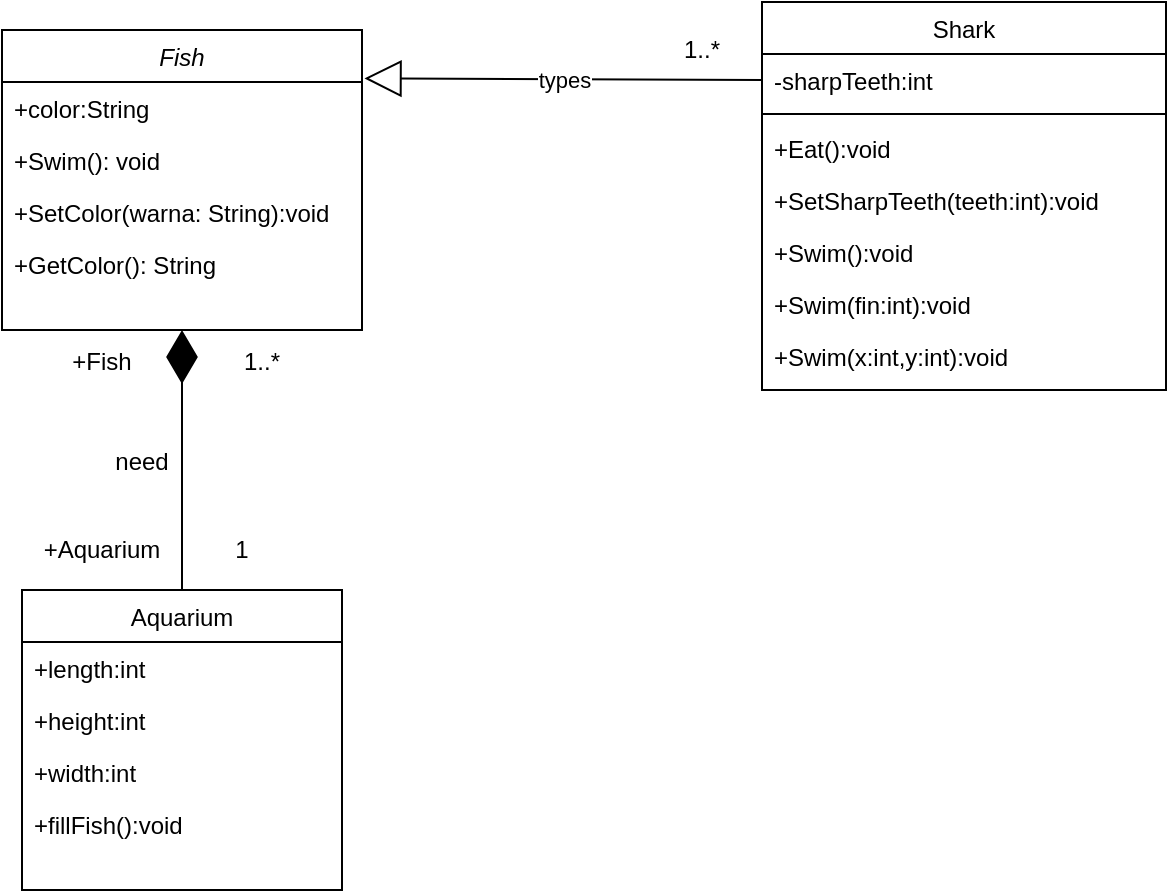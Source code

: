 <mxfile version="13.8.0" type="github">
  <diagram id="C5RBs43oDa-KdzZeNtuy" name="Page-1">
    <mxGraphModel dx="1038" dy="523" grid="1" gridSize="10" guides="1" tooltips="1" connect="1" arrows="1" fold="1" page="1" pageScale="1" pageWidth="827" pageHeight="1169" math="0" shadow="0">
      <root>
        <mxCell id="WIyWlLk6GJQsqaUBKTNV-0" />
        <mxCell id="WIyWlLk6GJQsqaUBKTNV-1" parent="WIyWlLk6GJQsqaUBKTNV-0" />
        <mxCell id="fwo_I_GuEPBSCwpJomhz-0" value="Fish" style="swimlane;fontStyle=2;align=center;verticalAlign=top;childLayout=stackLayout;horizontal=1;startSize=26;horizontalStack=0;resizeParent=1;resizeLast=0;collapsible=1;marginBottom=0;rounded=0;shadow=0;strokeWidth=1;" vertex="1" parent="WIyWlLk6GJQsqaUBKTNV-1">
          <mxGeometry x="140" y="90" width="180" height="150" as="geometry">
            <mxRectangle x="230" y="140" width="160" height="26" as="alternateBounds" />
          </mxGeometry>
        </mxCell>
        <mxCell id="fwo_I_GuEPBSCwpJomhz-1" value="+color:String" style="text;align=left;verticalAlign=top;spacingLeft=4;spacingRight=4;overflow=hidden;rotatable=0;points=[[0,0.5],[1,0.5]];portConstraint=eastwest;" vertex="1" parent="fwo_I_GuEPBSCwpJomhz-0">
          <mxGeometry y="26" width="180" height="26" as="geometry" />
        </mxCell>
        <mxCell id="fwo_I_GuEPBSCwpJomhz-2" value="+Swim(): void" style="text;align=left;verticalAlign=top;spacingLeft=4;spacingRight=4;overflow=hidden;rotatable=0;points=[[0,0.5],[1,0.5]];portConstraint=eastwest;rounded=0;shadow=0;html=0;" vertex="1" parent="fwo_I_GuEPBSCwpJomhz-0">
          <mxGeometry y="52" width="180" height="26" as="geometry" />
        </mxCell>
        <mxCell id="fwo_I_GuEPBSCwpJomhz-3" value="+SetColor(warna: String):void" style="text;align=left;verticalAlign=top;spacingLeft=4;spacingRight=4;overflow=hidden;rotatable=0;points=[[0,0.5],[1,0.5]];portConstraint=eastwest;rounded=0;shadow=0;html=0;" vertex="1" parent="fwo_I_GuEPBSCwpJomhz-0">
          <mxGeometry y="78" width="180" height="26" as="geometry" />
        </mxCell>
        <mxCell id="fwo_I_GuEPBSCwpJomhz-4" value="+GetColor(): String" style="text;align=left;verticalAlign=top;spacingLeft=4;spacingRight=4;overflow=hidden;rotatable=0;points=[[0,0.5],[1,0.5]];portConstraint=eastwest;rounded=0;shadow=0;html=0;" vertex="1" parent="fwo_I_GuEPBSCwpJomhz-0">
          <mxGeometry y="104" width="180" height="20" as="geometry" />
        </mxCell>
        <mxCell id="fwo_I_GuEPBSCwpJomhz-13" value="Aquarium" style="swimlane;fontStyle=0;align=center;verticalAlign=top;childLayout=stackLayout;horizontal=1;startSize=26;horizontalStack=0;resizeParent=1;resizeLast=0;collapsible=1;marginBottom=0;rounded=0;shadow=0;strokeWidth=1;" vertex="1" parent="WIyWlLk6GJQsqaUBKTNV-1">
          <mxGeometry x="150" y="370" width="160" height="150" as="geometry">
            <mxRectangle x="130" y="380" width="160" height="26" as="alternateBounds" />
          </mxGeometry>
        </mxCell>
        <mxCell id="fwo_I_GuEPBSCwpJomhz-14" value="+length:int" style="text;align=left;verticalAlign=top;spacingLeft=4;spacingRight=4;overflow=hidden;rotatable=0;points=[[0,0.5],[1,0.5]];portConstraint=eastwest;" vertex="1" parent="fwo_I_GuEPBSCwpJomhz-13">
          <mxGeometry y="26" width="160" height="26" as="geometry" />
        </mxCell>
        <mxCell id="fwo_I_GuEPBSCwpJomhz-15" value="+height:int" style="text;align=left;verticalAlign=top;spacingLeft=4;spacingRight=4;overflow=hidden;rotatable=0;points=[[0,0.5],[1,0.5]];portConstraint=eastwest;rounded=0;shadow=0;html=0;" vertex="1" parent="fwo_I_GuEPBSCwpJomhz-13">
          <mxGeometry y="52" width="160" height="26" as="geometry" />
        </mxCell>
        <mxCell id="fwo_I_GuEPBSCwpJomhz-16" value="+width:int" style="text;align=left;verticalAlign=top;spacingLeft=4;spacingRight=4;overflow=hidden;rotatable=0;points=[[0,0.5],[1,0.5]];portConstraint=eastwest;rounded=0;shadow=0;html=0;" vertex="1" parent="fwo_I_GuEPBSCwpJomhz-13">
          <mxGeometry y="78" width="160" height="26" as="geometry" />
        </mxCell>
        <mxCell id="fwo_I_GuEPBSCwpJomhz-17" value="+fillFish():void" style="text;align=left;verticalAlign=top;spacingLeft=4;spacingRight=4;overflow=hidden;rotatable=0;points=[[0,0.5],[1,0.5]];portConstraint=eastwest;rounded=0;shadow=0;html=0;" vertex="1" parent="fwo_I_GuEPBSCwpJomhz-13">
          <mxGeometry y="104" width="160" height="26" as="geometry" />
        </mxCell>
        <mxCell id="fwo_I_GuEPBSCwpJomhz-21" value="" style="endArrow=diamondThin;endFill=1;endSize=24;html=1;exitX=0.5;exitY=0;exitDx=0;exitDy=0;entryX=0.5;entryY=1;entryDx=0;entryDy=0;" edge="1" parent="WIyWlLk6GJQsqaUBKTNV-1" source="fwo_I_GuEPBSCwpJomhz-13" target="fwo_I_GuEPBSCwpJomhz-0">
          <mxGeometry width="160" relative="1" as="geometry">
            <mxPoint x="230" y="340" as="sourcePoint" />
            <mxPoint x="390" y="340" as="targetPoint" />
          </mxGeometry>
        </mxCell>
        <mxCell id="fwo_I_GuEPBSCwpJomhz-22" value="1..*" style="text;html=1;strokeColor=none;fillColor=none;align=center;verticalAlign=middle;whiteSpace=wrap;rounded=0;" vertex="1" parent="WIyWlLk6GJQsqaUBKTNV-1">
          <mxGeometry x="470" y="90" width="40" height="20" as="geometry" />
        </mxCell>
        <mxCell id="fwo_I_GuEPBSCwpJomhz-23" value="types" style="endArrow=block;endSize=16;endFill=0;html=1;exitX=0;exitY=0.5;exitDx=0;exitDy=0;entryX=1.007;entryY=-0.069;entryDx=0;entryDy=0;entryPerimeter=0;" edge="1" parent="WIyWlLk6GJQsqaUBKTNV-1" source="fwo_I_GuEPBSCwpJomhz-6" target="fwo_I_GuEPBSCwpJomhz-1">
          <mxGeometry width="160" relative="1" as="geometry">
            <mxPoint x="330" y="290" as="sourcePoint" />
            <mxPoint x="350" y="280" as="targetPoint" />
          </mxGeometry>
        </mxCell>
        <mxCell id="fwo_I_GuEPBSCwpJomhz-5" value="Shark" style="swimlane;fontStyle=0;align=center;verticalAlign=top;childLayout=stackLayout;horizontal=1;startSize=26;horizontalStack=0;resizeParent=1;resizeLast=0;collapsible=1;marginBottom=0;rounded=0;shadow=0;strokeWidth=1;" vertex="1" parent="WIyWlLk6GJQsqaUBKTNV-1">
          <mxGeometry x="520" y="76" width="202" height="194" as="geometry">
            <mxRectangle x="550" y="140" width="160" height="26" as="alternateBounds" />
          </mxGeometry>
        </mxCell>
        <mxCell id="fwo_I_GuEPBSCwpJomhz-6" value="-sharpTeeth:int" style="text;align=left;verticalAlign=top;spacingLeft=4;spacingRight=4;overflow=hidden;rotatable=0;points=[[0,0.5],[1,0.5]];portConstraint=eastwest;" vertex="1" parent="fwo_I_GuEPBSCwpJomhz-5">
          <mxGeometry y="26" width="202" height="26" as="geometry" />
        </mxCell>
        <mxCell id="fwo_I_GuEPBSCwpJomhz-7" value="" style="line;html=1;strokeWidth=1;align=left;verticalAlign=middle;spacingTop=-1;spacingLeft=3;spacingRight=3;rotatable=0;labelPosition=right;points=[];portConstraint=eastwest;" vertex="1" parent="fwo_I_GuEPBSCwpJomhz-5">
          <mxGeometry y="52" width="202" height="8" as="geometry" />
        </mxCell>
        <mxCell id="fwo_I_GuEPBSCwpJomhz-8" value="+Eat():void" style="text;align=left;verticalAlign=top;spacingLeft=4;spacingRight=4;overflow=hidden;rotatable=0;points=[[0,0.5],[1,0.5]];portConstraint=eastwest;" vertex="1" parent="fwo_I_GuEPBSCwpJomhz-5">
          <mxGeometry y="60" width="202" height="26" as="geometry" />
        </mxCell>
        <mxCell id="fwo_I_GuEPBSCwpJomhz-9" value="+SetSharpTeeth(teeth:int):void" style="text;align=left;verticalAlign=top;spacingLeft=4;spacingRight=4;overflow=hidden;rotatable=0;points=[[0,0.5],[1,0.5]];portConstraint=eastwest;" vertex="1" parent="fwo_I_GuEPBSCwpJomhz-5">
          <mxGeometry y="86" width="202" height="26" as="geometry" />
        </mxCell>
        <mxCell id="fwo_I_GuEPBSCwpJomhz-10" value="+Swim():void" style="text;align=left;verticalAlign=top;spacingLeft=4;spacingRight=4;overflow=hidden;rotatable=0;points=[[0,0.5],[1,0.5]];portConstraint=eastwest;" vertex="1" parent="fwo_I_GuEPBSCwpJomhz-5">
          <mxGeometry y="112" width="202" height="26" as="geometry" />
        </mxCell>
        <mxCell id="fwo_I_GuEPBSCwpJomhz-11" value="+Swim(fin:int):void" style="text;align=left;verticalAlign=top;spacingLeft=4;spacingRight=4;overflow=hidden;rotatable=0;points=[[0,0.5],[1,0.5]];portConstraint=eastwest;" vertex="1" parent="fwo_I_GuEPBSCwpJomhz-5">
          <mxGeometry y="138" width="202" height="26" as="geometry" />
        </mxCell>
        <mxCell id="fwo_I_GuEPBSCwpJomhz-12" value="+Swim(x:int,y:int):void" style="text;align=left;verticalAlign=top;spacingLeft=4;spacingRight=4;overflow=hidden;rotatable=0;points=[[0,0.5],[1,0.5]];portConstraint=eastwest;" vertex="1" parent="fwo_I_GuEPBSCwpJomhz-5">
          <mxGeometry y="164" width="202" height="26" as="geometry" />
        </mxCell>
        <mxCell id="fwo_I_GuEPBSCwpJomhz-24" value="need" style="text;html=1;strokeColor=none;fillColor=none;align=center;verticalAlign=middle;whiteSpace=wrap;rounded=0;" vertex="1" parent="WIyWlLk6GJQsqaUBKTNV-1">
          <mxGeometry x="190" y="296" width="40" height="20" as="geometry" />
        </mxCell>
        <mxCell id="fwo_I_GuEPBSCwpJomhz-25" value="+Aquarium" style="text;html=1;strokeColor=none;fillColor=none;align=center;verticalAlign=middle;whiteSpace=wrap;rounded=0;" vertex="1" parent="WIyWlLk6GJQsqaUBKTNV-1">
          <mxGeometry x="170" y="340" width="40" height="20" as="geometry" />
        </mxCell>
        <mxCell id="fwo_I_GuEPBSCwpJomhz-26" value="+Fish" style="text;html=1;strokeColor=none;fillColor=none;align=center;verticalAlign=middle;whiteSpace=wrap;rounded=0;" vertex="1" parent="WIyWlLk6GJQsqaUBKTNV-1">
          <mxGeometry x="170" y="246" width="40" height="20" as="geometry" />
        </mxCell>
        <mxCell id="fwo_I_GuEPBSCwpJomhz-27" value="1" style="text;html=1;strokeColor=none;fillColor=none;align=center;verticalAlign=middle;whiteSpace=wrap;rounded=0;" vertex="1" parent="WIyWlLk6GJQsqaUBKTNV-1">
          <mxGeometry x="240" y="340" width="40" height="20" as="geometry" />
        </mxCell>
        <mxCell id="fwo_I_GuEPBSCwpJomhz-28" value="1..*" style="text;html=1;strokeColor=none;fillColor=none;align=center;verticalAlign=middle;whiteSpace=wrap;rounded=0;" vertex="1" parent="WIyWlLk6GJQsqaUBKTNV-1">
          <mxGeometry x="250" y="246" width="40" height="20" as="geometry" />
        </mxCell>
      </root>
    </mxGraphModel>
  </diagram>
</mxfile>
